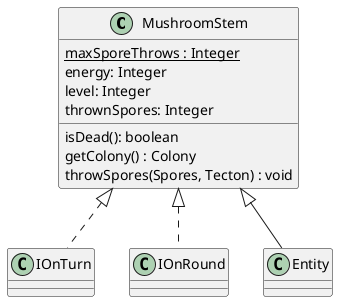 @startuml mushroomStem

MushroomStem <|.. IOnTurn
MushroomStem <|.. IOnRound
MushroomStem <|-- Entity
class MushroomStem{
    {static} maxSporeThrows : Integer
    energy: Integer
    level: Integer
    thrownSpores: Integer
    isDead(): boolean
    getColony() : Colony
    throwSpores(Spores, Tecton) : void
}
@enduml